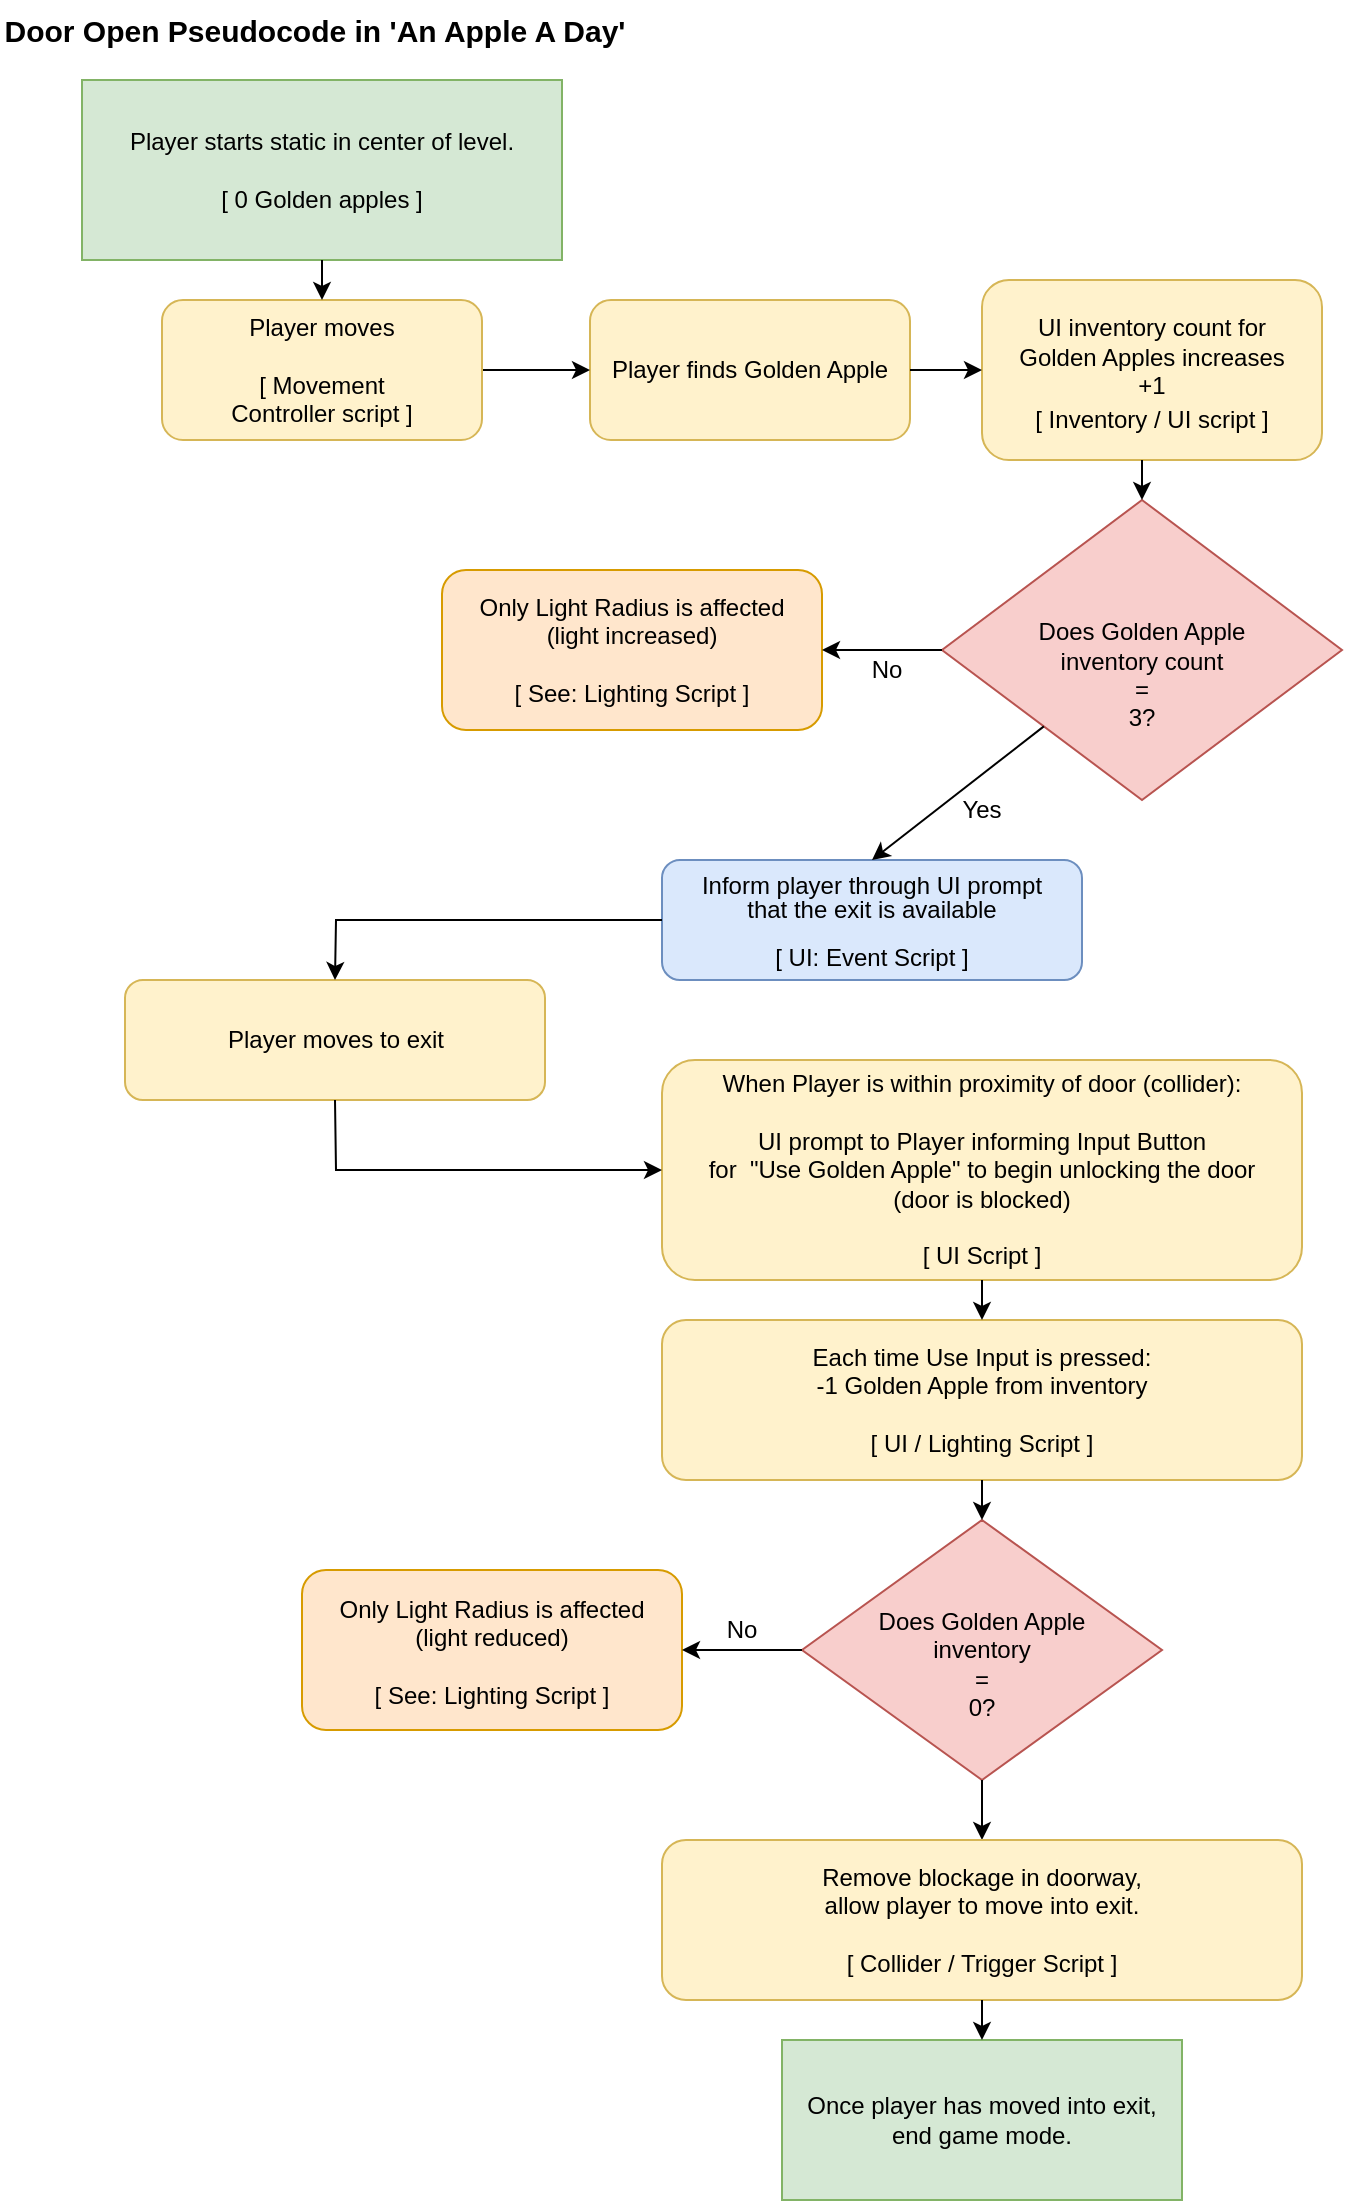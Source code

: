 <mxfile version="21.3.2" type="device">
  <diagram id="C5RBs43oDa-KdzZeNtuy" name="Page-1">
    <mxGraphModel dx="1434" dy="782" grid="1" gridSize="10" guides="1" tooltips="1" connect="1" arrows="1" fold="1" page="1" pageScale="1" pageWidth="827" pageHeight="1169" math="0" shadow="0">
      <root>
        <mxCell id="WIyWlLk6GJQsqaUBKTNV-0" />
        <mxCell id="WIyWlLk6GJQsqaUBKTNV-1" parent="WIyWlLk6GJQsqaUBKTNV-0" />
        <mxCell id="WIyWlLk6GJQsqaUBKTNV-3" value="&lt;div&gt;Player starts static in center of level.&lt;br&gt;&lt;/div&gt;&lt;div&gt;&lt;br&gt;&lt;/div&gt;[ 0 Golden apples ]" style="rounded=0;whiteSpace=wrap;html=1;fontSize=12;glass=0;strokeWidth=1;shadow=0;fillColor=#d5e8d4;strokeColor=#82b366;" parent="WIyWlLk6GJQsqaUBKTNV-1" vertex="1">
          <mxGeometry x="80" y="60" width="240" height="90" as="geometry" />
        </mxCell>
        <mxCell id="WIyWlLk6GJQsqaUBKTNV-6" value="&lt;div&gt;&lt;br&gt;&lt;/div&gt;&lt;div&gt;&lt;br&gt;&lt;/div&gt;&lt;div&gt;Does Golden Apple &lt;br&gt;&lt;/div&gt;&lt;div&gt;inventory count&lt;/div&gt;&lt;div&gt;= &lt;br&gt;&lt;/div&gt;&lt;div&gt;3?&lt;br&gt;&lt;/div&gt;" style="rhombus;whiteSpace=wrap;html=1;shadow=0;fontFamily=Helvetica;fontSize=12;align=center;strokeWidth=1;spacing=6;spacingTop=-4;fillColor=#f8cecc;strokeColor=#b85450;" parent="WIyWlLk6GJQsqaUBKTNV-1" vertex="1">
          <mxGeometry x="510" y="270" width="200" height="150" as="geometry" />
        </mxCell>
        <mxCell id="LL0ys3BqvwsLpD2l1-oR-1" value="Player finds Golden Apple" style="rounded=1;whiteSpace=wrap;html=1;fillColor=#fff2cc;strokeColor=#d6b656;" vertex="1" parent="WIyWlLk6GJQsqaUBKTNV-1">
          <mxGeometry x="334" y="170" width="160" height="70" as="geometry" />
        </mxCell>
        <mxCell id="LL0ys3BqvwsLpD2l1-oR-2" value="" style="endArrow=classic;html=1;rounded=0;exitX=1;exitY=0.5;exitDx=0;exitDy=0;" edge="1" parent="WIyWlLk6GJQsqaUBKTNV-1" source="LL0ys3BqvwsLpD2l1-oR-3" target="LL0ys3BqvwsLpD2l1-oR-1">
          <mxGeometry width="50" height="50" relative="1" as="geometry">
            <mxPoint x="30" y="340" as="sourcePoint" />
            <mxPoint x="380" y="350" as="targetPoint" />
          </mxGeometry>
        </mxCell>
        <mxCell id="LL0ys3BqvwsLpD2l1-oR-3" value="&lt;div&gt;Player moves &lt;br&gt;&lt;/div&gt;&lt;div&gt;&lt;br&gt;&lt;/div&gt;&lt;div&gt;[ Movement &lt;br&gt;&lt;/div&gt;&lt;div&gt;Controller script ]&lt;/div&gt;" style="rounded=1;whiteSpace=wrap;html=1;fillColor=#fff2cc;strokeColor=#d6b656;" vertex="1" parent="WIyWlLk6GJQsqaUBKTNV-1">
          <mxGeometry x="120" y="170" width="160" height="70" as="geometry" />
        </mxCell>
        <mxCell id="LL0ys3BqvwsLpD2l1-oR-6" value="&lt;div&gt;Only Light Radius is affected&lt;/div&gt;&lt;div&gt;(light increased)&lt;br&gt;&lt;/div&gt;&lt;div&gt;&lt;br&gt;&lt;/div&gt;&lt;div&gt;[ See: Lighting Script ]&lt;/div&gt;" style="rounded=1;whiteSpace=wrap;html=1;fillColor=#ffe6cc;strokeColor=#d79b00;" vertex="1" parent="WIyWlLk6GJQsqaUBKTNV-1">
          <mxGeometry x="260" y="305" width="190" height="80" as="geometry" />
        </mxCell>
        <mxCell id="LL0ys3BqvwsLpD2l1-oR-21" value="Once player has moved into exit,&lt;br&gt;end game mode." style="rounded=0;whiteSpace=wrap;html=1;fillColor=#d5e8d4;strokeColor=#82b366;" vertex="1" parent="WIyWlLk6GJQsqaUBKTNV-1">
          <mxGeometry x="430" y="1040" width="200" height="80" as="geometry" />
        </mxCell>
        <mxCell id="LL0ys3BqvwsLpD2l1-oR-25" value="&lt;font style=&quot;font-size: 15px;&quot;&gt;&lt;b&gt;Door Open Pseudocode in &#39;An Apple A Day&#39;&lt;/b&gt;&lt;/font&gt;" style="text;strokeColor=none;align=center;fillColor=none;html=1;verticalAlign=middle;whiteSpace=wrap;rounded=0;" vertex="1" parent="WIyWlLk6GJQsqaUBKTNV-1">
          <mxGeometry x="39" y="20" width="315" height="30" as="geometry" />
        </mxCell>
        <mxCell id="LL0ys3BqvwsLpD2l1-oR-26" value="" style="endArrow=classic;html=1;rounded=0;entryX=0.5;entryY=0;entryDx=0;entryDy=0;" edge="1" parent="WIyWlLk6GJQsqaUBKTNV-1" source="WIyWlLk6GJQsqaUBKTNV-3" target="LL0ys3BqvwsLpD2l1-oR-3">
          <mxGeometry width="50" height="50" relative="1" as="geometry">
            <mxPoint x="280" y="350" as="sourcePoint" />
            <mxPoint x="330" y="300" as="targetPoint" />
          </mxGeometry>
        </mxCell>
        <mxCell id="LL0ys3BqvwsLpD2l1-oR-29" value="&lt;div style=&quot;line-height: 30%;&quot;&gt;&lt;br&gt;&lt;/div&gt;&lt;div&gt;UI inventory count for &lt;br&gt;&lt;/div&gt;&lt;div&gt;Golden Apples increases &lt;br&gt;&lt;/div&gt;&lt;div&gt;+1&lt;br&gt;&lt;/div&gt;&lt;div style=&quot;line-height: 20%;&quot;&gt;&lt;br&gt;&lt;/div&gt;&lt;div&gt;[ Inventory / UI script ]&lt;br&gt;&lt;/div&gt;" style="rounded=1;whiteSpace=wrap;html=1;fillColor=#fff2cc;strokeColor=#d6b656;" vertex="1" parent="WIyWlLk6GJQsqaUBKTNV-1">
          <mxGeometry x="530" y="160" width="170" height="90" as="geometry" />
        </mxCell>
        <mxCell id="LL0ys3BqvwsLpD2l1-oR-30" value="" style="endArrow=classic;html=1;rounded=0;entryX=1;entryY=0.5;entryDx=0;entryDy=0;exitX=0;exitY=0.5;exitDx=0;exitDy=0;" edge="1" parent="WIyWlLk6GJQsqaUBKTNV-1" source="WIyWlLk6GJQsqaUBKTNV-6" target="LL0ys3BqvwsLpD2l1-oR-6">
          <mxGeometry width="50" height="50" relative="1" as="geometry">
            <mxPoint x="230" y="560" as="sourcePoint" />
            <mxPoint x="280" y="510" as="targetPoint" />
          </mxGeometry>
        </mxCell>
        <mxCell id="LL0ys3BqvwsLpD2l1-oR-31" value="" style="endArrow=classic;html=1;rounded=0;entryX=0.5;entryY=0;entryDx=0;entryDy=0;" edge="1" parent="WIyWlLk6GJQsqaUBKTNV-1" target="WIyWlLk6GJQsqaUBKTNV-6">
          <mxGeometry width="50" height="50" relative="1" as="geometry">
            <mxPoint x="610" y="250" as="sourcePoint" />
            <mxPoint x="280" y="510" as="targetPoint" />
          </mxGeometry>
        </mxCell>
        <mxCell id="LL0ys3BqvwsLpD2l1-oR-32" value="" style="endArrow=classic;html=1;rounded=0;exitX=1;exitY=0.5;exitDx=0;exitDy=0;entryX=0;entryY=0.5;entryDx=0;entryDy=0;" edge="1" parent="WIyWlLk6GJQsqaUBKTNV-1" source="LL0ys3BqvwsLpD2l1-oR-1" target="LL0ys3BqvwsLpD2l1-oR-29">
          <mxGeometry width="50" height="50" relative="1" as="geometry">
            <mxPoint x="210" y="250" as="sourcePoint" />
            <mxPoint x="200" y="360" as="targetPoint" />
          </mxGeometry>
        </mxCell>
        <mxCell id="LL0ys3BqvwsLpD2l1-oR-35" value="No" style="text;strokeColor=none;align=center;fillColor=none;html=1;verticalAlign=middle;whiteSpace=wrap;rounded=0;" vertex="1" parent="WIyWlLk6GJQsqaUBKTNV-1">
          <mxGeometry x="475" y="350" width="15" height="10" as="geometry" />
        </mxCell>
        <mxCell id="LL0ys3BqvwsLpD2l1-oR-36" value="&lt;p style=&quot;line-height: 100%;&quot;&gt;Inform player through UI prompt&lt;br&gt;that the exit is available&lt;br&gt;&lt;br&gt;[ UI: Event Script ]&lt;/p&gt;" style="rounded=1;whiteSpace=wrap;html=1;fillColor=#dae8fc;strokeColor=#6c8ebf;" vertex="1" parent="WIyWlLk6GJQsqaUBKTNV-1">
          <mxGeometry x="370" y="450" width="210" height="60" as="geometry" />
        </mxCell>
        <mxCell id="LL0ys3BqvwsLpD2l1-oR-37" value="" style="endArrow=classic;html=1;rounded=0;entryX=0.5;entryY=0;entryDx=0;entryDy=0;" edge="1" parent="WIyWlLk6GJQsqaUBKTNV-1" source="WIyWlLk6GJQsqaUBKTNV-6" target="LL0ys3BqvwsLpD2l1-oR-36">
          <mxGeometry width="50" height="50" relative="1" as="geometry">
            <mxPoint x="230" y="560" as="sourcePoint" />
            <mxPoint x="280" y="510" as="targetPoint" />
          </mxGeometry>
        </mxCell>
        <mxCell id="LL0ys3BqvwsLpD2l1-oR-38" value="Yes" style="text;strokeColor=none;align=center;fillColor=none;html=1;verticalAlign=middle;whiteSpace=wrap;rounded=0;" vertex="1" parent="WIyWlLk6GJQsqaUBKTNV-1">
          <mxGeometry x="500" y="410" width="60" height="30" as="geometry" />
        </mxCell>
        <mxCell id="LL0ys3BqvwsLpD2l1-oR-39" value="Player moves to exit" style="rounded=1;whiteSpace=wrap;html=1;fillColor=#fff2cc;strokeColor=#d6b656;" vertex="1" parent="WIyWlLk6GJQsqaUBKTNV-1">
          <mxGeometry x="101.5" y="510" width="210" height="60" as="geometry" />
        </mxCell>
        <mxCell id="LL0ys3BqvwsLpD2l1-oR-40" value="&lt;div&gt;When Player is within proximity of door (collider):&lt;br&gt;&lt;br&gt;UI prompt to Player informing Input Button &lt;br&gt;&lt;/div&gt;&lt;div&gt;for&amp;nbsp; &quot;Use Golden Apple&quot; to begin unlocking the door&lt;/div&gt;&lt;div&gt;(door is blocked)&lt;br&gt;&lt;/div&gt;&lt;div&gt;&lt;br&gt;&lt;/div&gt;&lt;div&gt;[ UI Script ]&lt;br&gt;&lt;/div&gt;" style="rounded=1;whiteSpace=wrap;html=1;fillColor=#fff2cc;strokeColor=#d6b656;" vertex="1" parent="WIyWlLk6GJQsqaUBKTNV-1">
          <mxGeometry x="370" y="550" width="320" height="110" as="geometry" />
        </mxCell>
        <mxCell id="LL0ys3BqvwsLpD2l1-oR-42" value="&lt;div&gt;Each time Use Input is pressed: &lt;br&gt;&lt;/div&gt;&lt;div&gt;-1 Golden Apple from inventory&lt;/div&gt;&lt;div&gt;&lt;br&gt;&lt;/div&gt;&lt;div&gt;[ UI / Lighting Script ]&lt;br&gt;&lt;/div&gt;" style="rounded=1;whiteSpace=wrap;html=1;fillColor=#fff2cc;strokeColor=#d6b656;" vertex="1" parent="WIyWlLk6GJQsqaUBKTNV-1">
          <mxGeometry x="370" y="680" width="320" height="80" as="geometry" />
        </mxCell>
        <mxCell id="LL0ys3BqvwsLpD2l1-oR-43" value="&lt;div&gt;&lt;br&gt;&lt;/div&gt;&lt;div&gt;Does Golden Apple &lt;br&gt;&lt;/div&gt;&lt;div&gt;inventory &lt;br&gt;&lt;/div&gt;&lt;div&gt;= &lt;br&gt;&lt;/div&gt;&lt;div&gt;0?&lt;br&gt;&lt;/div&gt;" style="rhombus;whiteSpace=wrap;html=1;fillColor=#f8cecc;strokeColor=#b85450;" vertex="1" parent="WIyWlLk6GJQsqaUBKTNV-1">
          <mxGeometry x="440" y="780" width="180" height="130" as="geometry" />
        </mxCell>
        <mxCell id="LL0ys3BqvwsLpD2l1-oR-44" value="&lt;div style=&quot;line-height: 20%;&quot;&gt;&lt;br&gt;&lt;/div&gt;&lt;div&gt;Only Light Radius is affected&lt;/div&gt;&lt;div&gt;(light reduced)&lt;br&gt;&lt;/div&gt;&lt;div&gt;&lt;br&gt;&lt;/div&gt;&lt;div&gt;[ See: Lighting Script ]&lt;/div&gt;" style="rounded=1;whiteSpace=wrap;html=1;fillColor=#ffe6cc;strokeColor=#d79b00;" vertex="1" parent="WIyWlLk6GJQsqaUBKTNV-1">
          <mxGeometry x="190" y="805" width="190" height="80" as="geometry" />
        </mxCell>
        <mxCell id="LL0ys3BqvwsLpD2l1-oR-45" value="" style="endArrow=classic;html=1;rounded=0;entryX=0.5;entryY=0;entryDx=0;entryDy=0;exitX=0.5;exitY=1;exitDx=0;exitDy=0;" edge="1" parent="WIyWlLk6GJQsqaUBKTNV-1" source="LL0ys3BqvwsLpD2l1-oR-42" target="LL0ys3BqvwsLpD2l1-oR-43">
          <mxGeometry width="50" height="50" relative="1" as="geometry">
            <mxPoint x="420" y="850" as="sourcePoint" />
            <mxPoint x="180" y="900" as="targetPoint" />
          </mxGeometry>
        </mxCell>
        <mxCell id="LL0ys3BqvwsLpD2l1-oR-47" value="" style="endArrow=classic;html=1;rounded=0;entryX=0.5;entryY=0;entryDx=0;entryDy=0;exitX=0.5;exitY=1;exitDx=0;exitDy=0;" edge="1" parent="WIyWlLk6GJQsqaUBKTNV-1" source="LL0ys3BqvwsLpD2l1-oR-40" target="LL0ys3BqvwsLpD2l1-oR-42">
          <mxGeometry width="50" height="50" relative="1" as="geometry">
            <mxPoint x="130" y="830" as="sourcePoint" />
            <mxPoint x="180" y="780" as="targetPoint" />
          </mxGeometry>
        </mxCell>
        <mxCell id="LL0ys3BqvwsLpD2l1-oR-48" value="" style="endArrow=classic;html=1;rounded=0;entryX=1;entryY=0.5;entryDx=0;entryDy=0;exitX=0;exitY=0.5;exitDx=0;exitDy=0;" edge="1" parent="WIyWlLk6GJQsqaUBKTNV-1" source="LL0ys3BqvwsLpD2l1-oR-43" target="LL0ys3BqvwsLpD2l1-oR-44">
          <mxGeometry width="50" height="50" relative="1" as="geometry">
            <mxPoint x="380" y="950" as="sourcePoint" />
            <mxPoint x="180" y="900" as="targetPoint" />
          </mxGeometry>
        </mxCell>
        <mxCell id="LL0ys3BqvwsLpD2l1-oR-49" value="No" style="text;strokeColor=none;align=center;fillColor=none;html=1;verticalAlign=middle;whiteSpace=wrap;rounded=0;" vertex="1" parent="WIyWlLk6GJQsqaUBKTNV-1">
          <mxGeometry x="380" y="820" width="60" height="30" as="geometry" />
        </mxCell>
        <mxCell id="LL0ys3BqvwsLpD2l1-oR-50" value="" style="endArrow=classic;html=1;rounded=0;exitX=0.5;exitY=1;exitDx=0;exitDy=0;" edge="1" parent="WIyWlLk6GJQsqaUBKTNV-1" source="LL0ys3BqvwsLpD2l1-oR-43" target="LL0ys3BqvwsLpD2l1-oR-51">
          <mxGeometry width="50" height="50" relative="1" as="geometry">
            <mxPoint x="130" y="980" as="sourcePoint" />
            <mxPoint x="420" y="1030" as="targetPoint" />
          </mxGeometry>
        </mxCell>
        <mxCell id="LL0ys3BqvwsLpD2l1-oR-51" value="&lt;div&gt;Remove blockage in doorway, &lt;br&gt;&lt;/div&gt;&lt;div&gt;allow player to move into exit.&lt;br&gt;&lt;br&gt;[ Collider / Trigger Script ]&lt;br&gt;&lt;/div&gt;" style="rounded=1;whiteSpace=wrap;html=1;fillColor=#fff2cc;strokeColor=#d6b656;" vertex="1" parent="WIyWlLk6GJQsqaUBKTNV-1">
          <mxGeometry x="370" y="940" width="320" height="80" as="geometry" />
        </mxCell>
        <mxCell id="LL0ys3BqvwsLpD2l1-oR-52" value="" style="endArrow=classic;html=1;rounded=0;entryX=0.5;entryY=0;entryDx=0;entryDy=0;" edge="1" parent="WIyWlLk6GJQsqaUBKTNV-1" source="LL0ys3BqvwsLpD2l1-oR-51" target="LL0ys3BqvwsLpD2l1-oR-21">
          <mxGeometry width="50" height="50" relative="1" as="geometry">
            <mxPoint x="130" y="1070" as="sourcePoint" />
            <mxPoint x="180" y="1020" as="targetPoint" />
          </mxGeometry>
        </mxCell>
        <mxCell id="LL0ys3BqvwsLpD2l1-oR-59" value="" style="edgeStyle=none;orthogonalLoop=1;jettySize=auto;html=1;rounded=0;exitX=0;exitY=0.5;exitDx=0;exitDy=0;entryX=0.5;entryY=0;entryDx=0;entryDy=0;" edge="1" parent="WIyWlLk6GJQsqaUBKTNV-1" source="LL0ys3BqvwsLpD2l1-oR-36" target="LL0ys3BqvwsLpD2l1-oR-39">
          <mxGeometry width="80" relative="1" as="geometry">
            <mxPoint x="210" y="580" as="sourcePoint" />
            <mxPoint x="180" y="500" as="targetPoint" />
            <Array as="points">
              <mxPoint x="207" y="480" />
            </Array>
          </mxGeometry>
        </mxCell>
        <mxCell id="LL0ys3BqvwsLpD2l1-oR-60" value="" style="edgeStyle=none;orthogonalLoop=1;jettySize=auto;html=1;rounded=0;exitX=0.5;exitY=1;exitDx=0;exitDy=0;entryX=0;entryY=0.5;entryDx=0;entryDy=0;" edge="1" parent="WIyWlLk6GJQsqaUBKTNV-1" source="LL0ys3BqvwsLpD2l1-oR-39" target="LL0ys3BqvwsLpD2l1-oR-40">
          <mxGeometry width="80" relative="1" as="geometry">
            <mxPoint x="210" y="760" as="sourcePoint" />
            <mxPoint x="290" y="760" as="targetPoint" />
            <Array as="points">
              <mxPoint x="207" y="605" />
            </Array>
          </mxGeometry>
        </mxCell>
      </root>
    </mxGraphModel>
  </diagram>
</mxfile>

